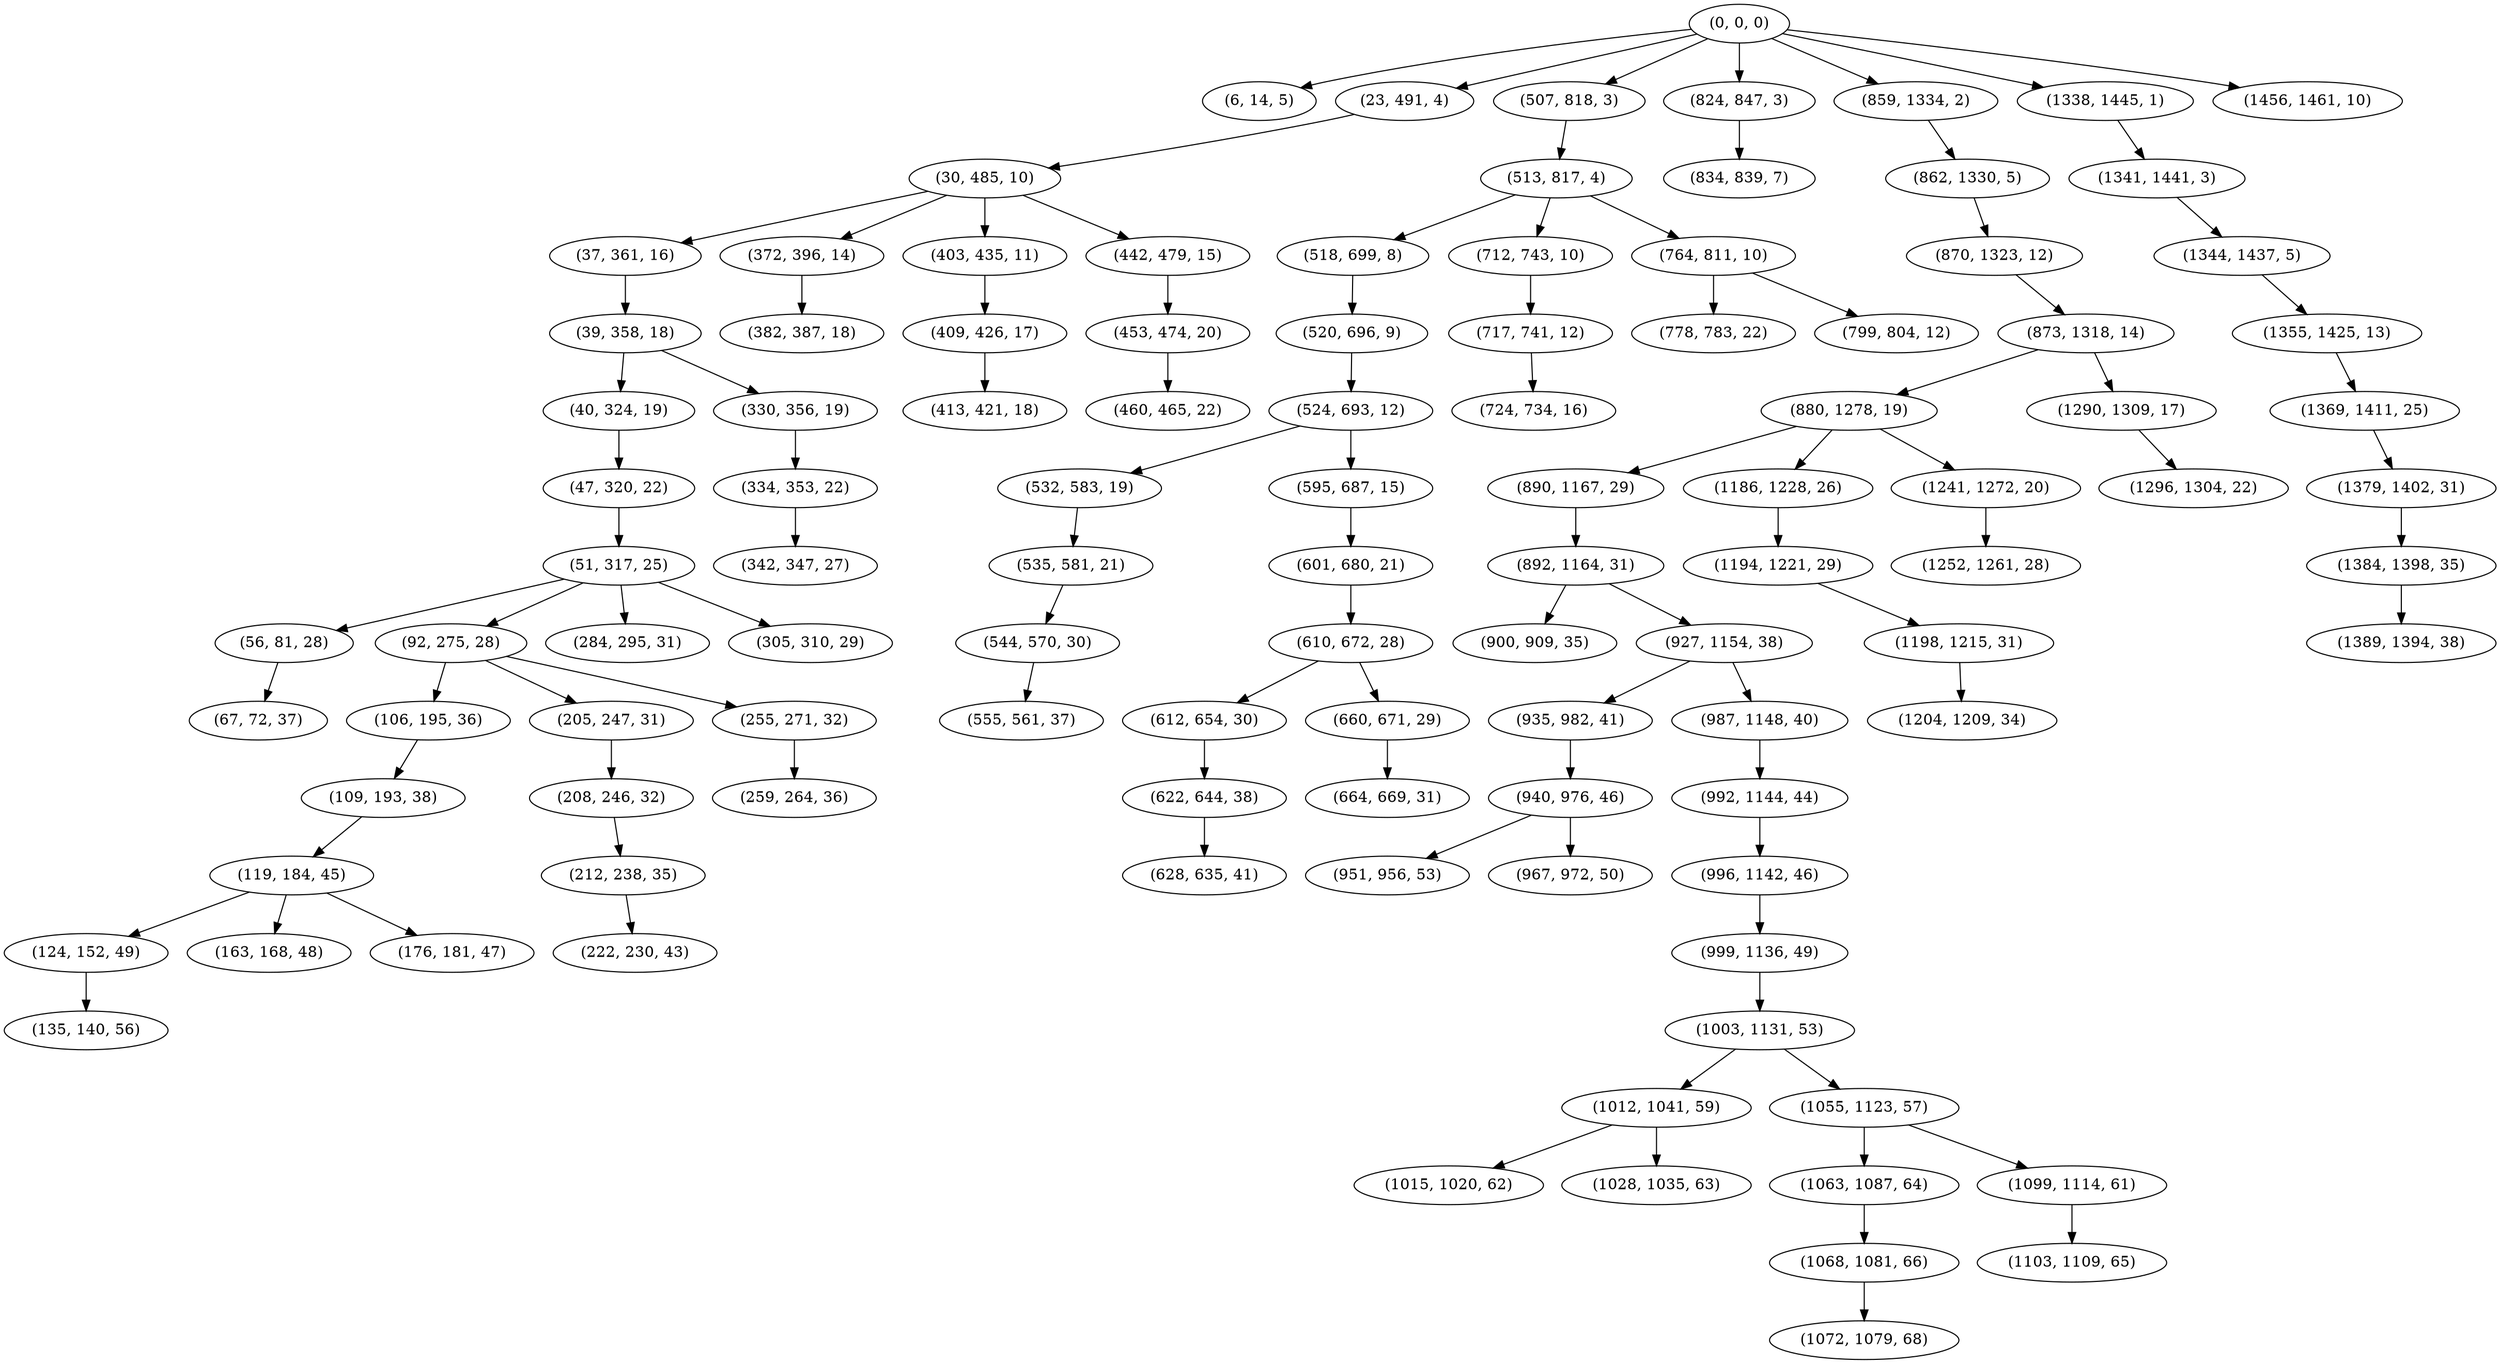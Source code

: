 digraph tree {
    "(0, 0, 0)";
    "(6, 14, 5)";
    "(23, 491, 4)";
    "(30, 485, 10)";
    "(37, 361, 16)";
    "(39, 358, 18)";
    "(40, 324, 19)";
    "(47, 320, 22)";
    "(51, 317, 25)";
    "(56, 81, 28)";
    "(67, 72, 37)";
    "(92, 275, 28)";
    "(106, 195, 36)";
    "(109, 193, 38)";
    "(119, 184, 45)";
    "(124, 152, 49)";
    "(135, 140, 56)";
    "(163, 168, 48)";
    "(176, 181, 47)";
    "(205, 247, 31)";
    "(208, 246, 32)";
    "(212, 238, 35)";
    "(222, 230, 43)";
    "(255, 271, 32)";
    "(259, 264, 36)";
    "(284, 295, 31)";
    "(305, 310, 29)";
    "(330, 356, 19)";
    "(334, 353, 22)";
    "(342, 347, 27)";
    "(372, 396, 14)";
    "(382, 387, 18)";
    "(403, 435, 11)";
    "(409, 426, 17)";
    "(413, 421, 18)";
    "(442, 479, 15)";
    "(453, 474, 20)";
    "(460, 465, 22)";
    "(507, 818, 3)";
    "(513, 817, 4)";
    "(518, 699, 8)";
    "(520, 696, 9)";
    "(524, 693, 12)";
    "(532, 583, 19)";
    "(535, 581, 21)";
    "(544, 570, 30)";
    "(555, 561, 37)";
    "(595, 687, 15)";
    "(601, 680, 21)";
    "(610, 672, 28)";
    "(612, 654, 30)";
    "(622, 644, 38)";
    "(628, 635, 41)";
    "(660, 671, 29)";
    "(664, 669, 31)";
    "(712, 743, 10)";
    "(717, 741, 12)";
    "(724, 734, 16)";
    "(764, 811, 10)";
    "(778, 783, 22)";
    "(799, 804, 12)";
    "(824, 847, 3)";
    "(834, 839, 7)";
    "(859, 1334, 2)";
    "(862, 1330, 5)";
    "(870, 1323, 12)";
    "(873, 1318, 14)";
    "(880, 1278, 19)";
    "(890, 1167, 29)";
    "(892, 1164, 31)";
    "(900, 909, 35)";
    "(927, 1154, 38)";
    "(935, 982, 41)";
    "(940, 976, 46)";
    "(951, 956, 53)";
    "(967, 972, 50)";
    "(987, 1148, 40)";
    "(992, 1144, 44)";
    "(996, 1142, 46)";
    "(999, 1136, 49)";
    "(1003, 1131, 53)";
    "(1012, 1041, 59)";
    "(1015, 1020, 62)";
    "(1028, 1035, 63)";
    "(1055, 1123, 57)";
    "(1063, 1087, 64)";
    "(1068, 1081, 66)";
    "(1072, 1079, 68)";
    "(1099, 1114, 61)";
    "(1103, 1109, 65)";
    "(1186, 1228, 26)";
    "(1194, 1221, 29)";
    "(1198, 1215, 31)";
    "(1204, 1209, 34)";
    "(1241, 1272, 20)";
    "(1252, 1261, 28)";
    "(1290, 1309, 17)";
    "(1296, 1304, 22)";
    "(1338, 1445, 1)";
    "(1341, 1441, 3)";
    "(1344, 1437, 5)";
    "(1355, 1425, 13)";
    "(1369, 1411, 25)";
    "(1379, 1402, 31)";
    "(1384, 1398, 35)";
    "(1389, 1394, 38)";
    "(1456, 1461, 10)";
    "(0, 0, 0)" -> "(6, 14, 5)";
    "(0, 0, 0)" -> "(23, 491, 4)";
    "(0, 0, 0)" -> "(507, 818, 3)";
    "(0, 0, 0)" -> "(824, 847, 3)";
    "(0, 0, 0)" -> "(859, 1334, 2)";
    "(0, 0, 0)" -> "(1338, 1445, 1)";
    "(0, 0, 0)" -> "(1456, 1461, 10)";
    "(23, 491, 4)" -> "(30, 485, 10)";
    "(30, 485, 10)" -> "(37, 361, 16)";
    "(30, 485, 10)" -> "(372, 396, 14)";
    "(30, 485, 10)" -> "(403, 435, 11)";
    "(30, 485, 10)" -> "(442, 479, 15)";
    "(37, 361, 16)" -> "(39, 358, 18)";
    "(39, 358, 18)" -> "(40, 324, 19)";
    "(39, 358, 18)" -> "(330, 356, 19)";
    "(40, 324, 19)" -> "(47, 320, 22)";
    "(47, 320, 22)" -> "(51, 317, 25)";
    "(51, 317, 25)" -> "(56, 81, 28)";
    "(51, 317, 25)" -> "(92, 275, 28)";
    "(51, 317, 25)" -> "(284, 295, 31)";
    "(51, 317, 25)" -> "(305, 310, 29)";
    "(56, 81, 28)" -> "(67, 72, 37)";
    "(92, 275, 28)" -> "(106, 195, 36)";
    "(92, 275, 28)" -> "(205, 247, 31)";
    "(92, 275, 28)" -> "(255, 271, 32)";
    "(106, 195, 36)" -> "(109, 193, 38)";
    "(109, 193, 38)" -> "(119, 184, 45)";
    "(119, 184, 45)" -> "(124, 152, 49)";
    "(119, 184, 45)" -> "(163, 168, 48)";
    "(119, 184, 45)" -> "(176, 181, 47)";
    "(124, 152, 49)" -> "(135, 140, 56)";
    "(205, 247, 31)" -> "(208, 246, 32)";
    "(208, 246, 32)" -> "(212, 238, 35)";
    "(212, 238, 35)" -> "(222, 230, 43)";
    "(255, 271, 32)" -> "(259, 264, 36)";
    "(330, 356, 19)" -> "(334, 353, 22)";
    "(334, 353, 22)" -> "(342, 347, 27)";
    "(372, 396, 14)" -> "(382, 387, 18)";
    "(403, 435, 11)" -> "(409, 426, 17)";
    "(409, 426, 17)" -> "(413, 421, 18)";
    "(442, 479, 15)" -> "(453, 474, 20)";
    "(453, 474, 20)" -> "(460, 465, 22)";
    "(507, 818, 3)" -> "(513, 817, 4)";
    "(513, 817, 4)" -> "(518, 699, 8)";
    "(513, 817, 4)" -> "(712, 743, 10)";
    "(513, 817, 4)" -> "(764, 811, 10)";
    "(518, 699, 8)" -> "(520, 696, 9)";
    "(520, 696, 9)" -> "(524, 693, 12)";
    "(524, 693, 12)" -> "(532, 583, 19)";
    "(524, 693, 12)" -> "(595, 687, 15)";
    "(532, 583, 19)" -> "(535, 581, 21)";
    "(535, 581, 21)" -> "(544, 570, 30)";
    "(544, 570, 30)" -> "(555, 561, 37)";
    "(595, 687, 15)" -> "(601, 680, 21)";
    "(601, 680, 21)" -> "(610, 672, 28)";
    "(610, 672, 28)" -> "(612, 654, 30)";
    "(610, 672, 28)" -> "(660, 671, 29)";
    "(612, 654, 30)" -> "(622, 644, 38)";
    "(622, 644, 38)" -> "(628, 635, 41)";
    "(660, 671, 29)" -> "(664, 669, 31)";
    "(712, 743, 10)" -> "(717, 741, 12)";
    "(717, 741, 12)" -> "(724, 734, 16)";
    "(764, 811, 10)" -> "(778, 783, 22)";
    "(764, 811, 10)" -> "(799, 804, 12)";
    "(824, 847, 3)" -> "(834, 839, 7)";
    "(859, 1334, 2)" -> "(862, 1330, 5)";
    "(862, 1330, 5)" -> "(870, 1323, 12)";
    "(870, 1323, 12)" -> "(873, 1318, 14)";
    "(873, 1318, 14)" -> "(880, 1278, 19)";
    "(873, 1318, 14)" -> "(1290, 1309, 17)";
    "(880, 1278, 19)" -> "(890, 1167, 29)";
    "(880, 1278, 19)" -> "(1186, 1228, 26)";
    "(880, 1278, 19)" -> "(1241, 1272, 20)";
    "(890, 1167, 29)" -> "(892, 1164, 31)";
    "(892, 1164, 31)" -> "(900, 909, 35)";
    "(892, 1164, 31)" -> "(927, 1154, 38)";
    "(927, 1154, 38)" -> "(935, 982, 41)";
    "(927, 1154, 38)" -> "(987, 1148, 40)";
    "(935, 982, 41)" -> "(940, 976, 46)";
    "(940, 976, 46)" -> "(951, 956, 53)";
    "(940, 976, 46)" -> "(967, 972, 50)";
    "(987, 1148, 40)" -> "(992, 1144, 44)";
    "(992, 1144, 44)" -> "(996, 1142, 46)";
    "(996, 1142, 46)" -> "(999, 1136, 49)";
    "(999, 1136, 49)" -> "(1003, 1131, 53)";
    "(1003, 1131, 53)" -> "(1012, 1041, 59)";
    "(1003, 1131, 53)" -> "(1055, 1123, 57)";
    "(1012, 1041, 59)" -> "(1015, 1020, 62)";
    "(1012, 1041, 59)" -> "(1028, 1035, 63)";
    "(1055, 1123, 57)" -> "(1063, 1087, 64)";
    "(1055, 1123, 57)" -> "(1099, 1114, 61)";
    "(1063, 1087, 64)" -> "(1068, 1081, 66)";
    "(1068, 1081, 66)" -> "(1072, 1079, 68)";
    "(1099, 1114, 61)" -> "(1103, 1109, 65)";
    "(1186, 1228, 26)" -> "(1194, 1221, 29)";
    "(1194, 1221, 29)" -> "(1198, 1215, 31)";
    "(1198, 1215, 31)" -> "(1204, 1209, 34)";
    "(1241, 1272, 20)" -> "(1252, 1261, 28)";
    "(1290, 1309, 17)" -> "(1296, 1304, 22)";
    "(1338, 1445, 1)" -> "(1341, 1441, 3)";
    "(1341, 1441, 3)" -> "(1344, 1437, 5)";
    "(1344, 1437, 5)" -> "(1355, 1425, 13)";
    "(1355, 1425, 13)" -> "(1369, 1411, 25)";
    "(1369, 1411, 25)" -> "(1379, 1402, 31)";
    "(1379, 1402, 31)" -> "(1384, 1398, 35)";
    "(1384, 1398, 35)" -> "(1389, 1394, 38)";
}
